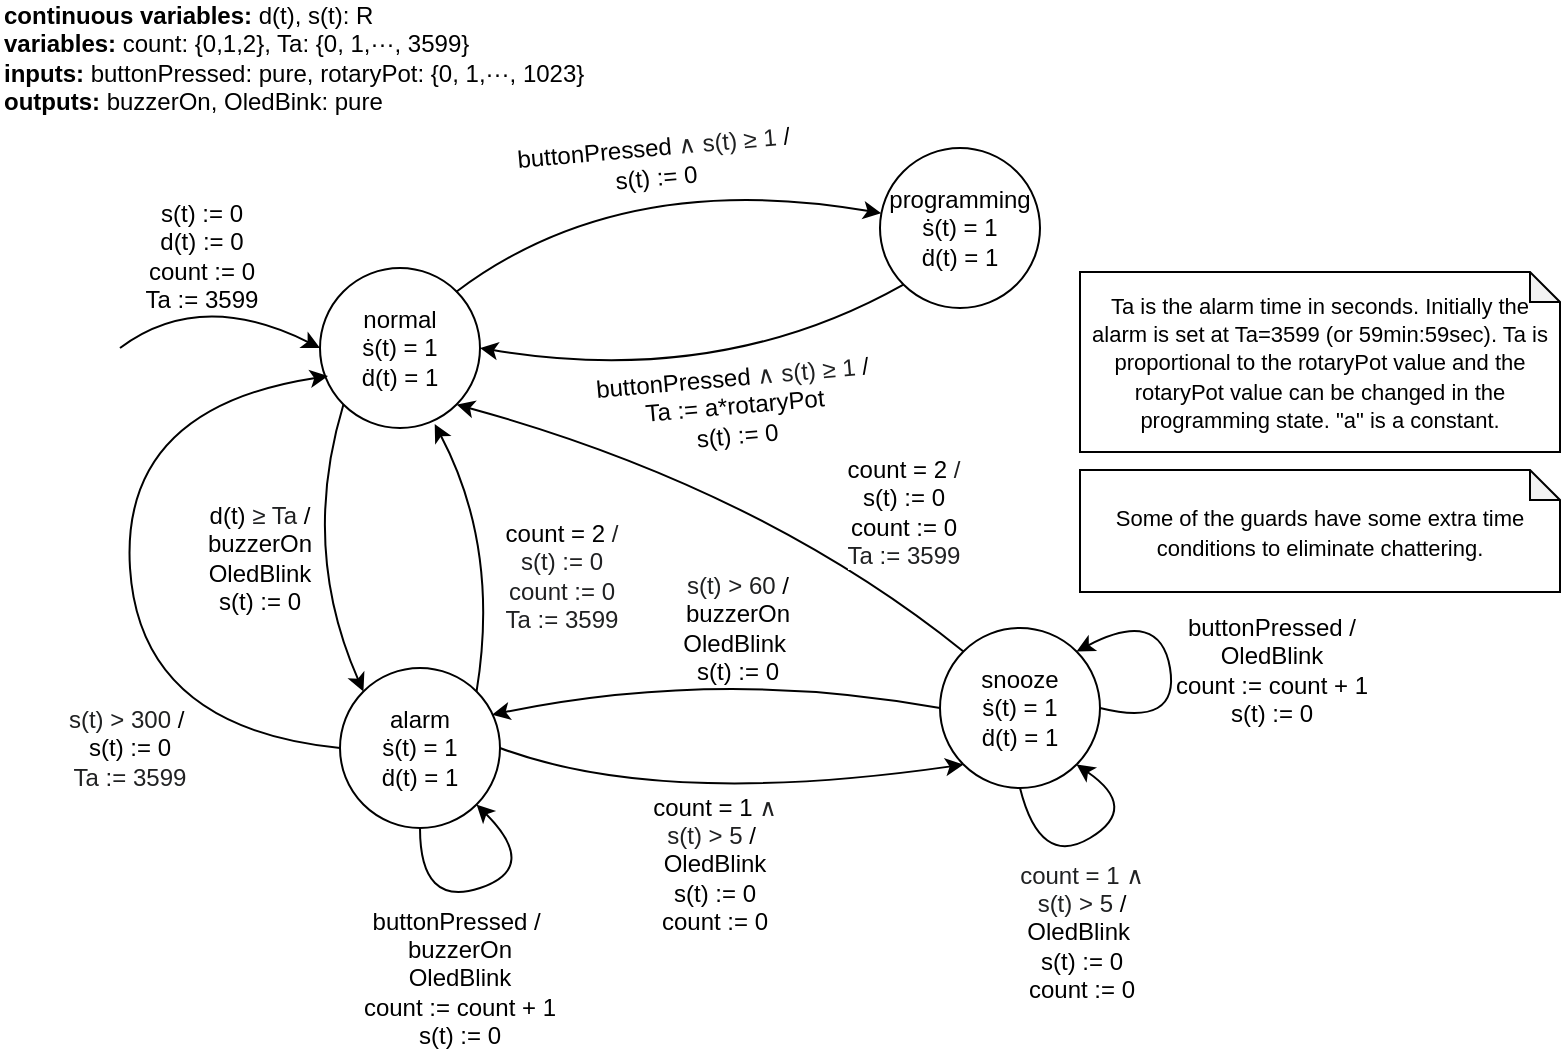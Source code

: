 <mxfile version="14.4.3" type="device"><diagram id="IjbMCOImdOBQMK3eLAUK" name="Page-1"><mxGraphModel dx="782" dy="469" grid="1" gridSize="10" guides="1" tooltips="1" connect="1" arrows="1" fold="1" page="1" pageScale="1" pageWidth="850" pageHeight="1100" math="0" shadow="0"><root><mxCell id="0"/><mxCell id="1" parent="0"/><mxCell id="XYHjrU-lFOrc2Fyfjo15-2" value="normal&lt;br&gt;ṡ(t) = 1&lt;br&gt;ḋ(t) = 1" style="ellipse;whiteSpace=wrap;html=1;aspect=fixed;" parent="1" vertex="1"><mxGeometry x="180" y="160" width="80" height="80" as="geometry"/></mxCell><mxCell id="XYHjrU-lFOrc2Fyfjo15-4" value="" style="endArrow=classic;html=1;entryX=0;entryY=0.5;entryDx=0;entryDy=0;curved=1;" parent="1" target="XYHjrU-lFOrc2Fyfjo15-2" edge="1"><mxGeometry width="50" height="50" relative="1" as="geometry"><mxPoint x="80" y="200" as="sourcePoint"/><mxPoint x="430" y="220" as="targetPoint"/><Array as="points"><mxPoint x="120" y="170"/></Array></mxGeometry></mxCell><mxCell id="XYHjrU-lFOrc2Fyfjo15-5" value="" style="endArrow=classic;html=1;curved=1;entryX=0.008;entryY=0.408;entryDx=0;entryDy=0;entryPerimeter=0;" parent="1" target="XYHjrU-lFOrc2Fyfjo15-6" edge="1"><mxGeometry width="50" height="50" relative="1" as="geometry"><mxPoint x="248" y="172" as="sourcePoint"/><mxPoint x="430" y="220" as="targetPoint"/><Array as="points"><mxPoint x="330" y="110"/></Array></mxGeometry></mxCell><mxCell id="XYHjrU-lFOrc2Fyfjo15-6" value="programming&lt;br&gt;ṡ(t) = 1&lt;br&gt;ḋ(t) = 1" style="ellipse;whiteSpace=wrap;html=1;aspect=fixed;" parent="1" vertex="1"><mxGeometry x="460" y="100" width="80" height="80" as="geometry"/></mxCell><mxCell id="XYHjrU-lFOrc2Fyfjo15-7" value="buttonPressed&amp;nbsp;&lt;span style=&quot;color: rgb(32 , 33 , 34) ; font-family: sans-serif ; background-color: rgb(255 , 255 , 255)&quot;&gt;∧ s(t)&amp;nbsp;&lt;/span&gt;&lt;span style=&quot;color: rgb(32 , 33 , 34) ; font-family: sans-serif&quot;&gt;≥ 1&amp;nbsp;&lt;/span&gt;/ &lt;br&gt;s(t) := 0" style="text;html=1;strokeColor=none;fillColor=none;align=center;verticalAlign=middle;whiteSpace=wrap;rounded=0;rotation=-5;" parent="1" vertex="1"><mxGeometry x="274.87" y="84" width="145.13" height="46" as="geometry"/></mxCell><mxCell id="XYHjrU-lFOrc2Fyfjo15-8" value="" style="endArrow=classic;html=1;entryX=1;entryY=0.5;entryDx=0;entryDy=0;exitX=0;exitY=1;exitDx=0;exitDy=0;curved=1;" parent="1" source="XYHjrU-lFOrc2Fyfjo15-6" target="XYHjrU-lFOrc2Fyfjo15-2" edge="1"><mxGeometry width="50" height="50" relative="1" as="geometry"><mxPoint x="380" y="270" as="sourcePoint"/><mxPoint x="430" y="220" as="targetPoint"/><Array as="points"><mxPoint x="380" y="220"/></Array></mxGeometry></mxCell><mxCell id="XYHjrU-lFOrc2Fyfjo15-11" value="&lt;b&gt;continuous variables: &lt;/b&gt;d(t), s(t): R&lt;br&gt;&lt;b&gt;variables:&lt;/b&gt;&amp;nbsp;count: {0,1,2}, Ta: {0, 1,···, 3599}&lt;br&gt;&lt;b&gt;inputs:&lt;/b&gt;&amp;nbsp;buttonPressed: pure, rotaryPot: {0, 1,···, 1023}&lt;br&gt;&lt;b&gt;outputs:&lt;/b&gt; buzzerOn, OledBink: pure" style="text;html=1;strokeColor=none;fillColor=none;align=left;verticalAlign=middle;whiteSpace=wrap;rounded=0;" parent="1" vertex="1"><mxGeometry x="20" y="30.05" width="300" height="50" as="geometry"/></mxCell><mxCell id="XYHjrU-lFOrc2Fyfjo15-12" value="alarm&lt;br&gt;ṡ(t) = 1&lt;br&gt;ḋ(t) = 1" style="ellipse;whiteSpace=wrap;html=1;aspect=fixed;" parent="1" vertex="1"><mxGeometry x="190" y="360" width="80" height="80" as="geometry"/></mxCell><mxCell id="XYHjrU-lFOrc2Fyfjo15-13" value="" style="endArrow=classic;html=1;exitX=0;exitY=1;exitDx=0;exitDy=0;curved=1;entryX=0;entryY=0;entryDx=0;entryDy=0;" parent="1" source="XYHjrU-lFOrc2Fyfjo15-2" target="XYHjrU-lFOrc2Fyfjo15-12" edge="1"><mxGeometry width="50" height="50" relative="1" as="geometry"><mxPoint x="318" y="320" as="sourcePoint"/><mxPoint x="230" y="350" as="targetPoint"/><Array as="points"><mxPoint x="170" y="300"/></Array></mxGeometry></mxCell><mxCell id="XYHjrU-lFOrc2Fyfjo15-14" value="d(t)&amp;nbsp;&lt;span style=&quot;color: rgb(32 , 33 , 34) ; font-family: sans-serif&quot;&gt;≥ Ta&amp;nbsp;&lt;/span&gt;/&lt;br&gt;buzzerOn&lt;br&gt;OledBlink&lt;br&gt;s(t) := 0" style="text;html=1;strokeColor=none;fillColor=none;align=center;verticalAlign=middle;whiteSpace=wrap;rounded=0;rotation=0;" parent="1" vertex="1"><mxGeometry x="90" y="280" width="120" height="50" as="geometry"/></mxCell><mxCell id="XYHjrU-lFOrc2Fyfjo15-18" value="snooze&lt;br&gt;ṡ(t) = 1&lt;br&gt;ḋ(t) = 1" style="ellipse;whiteSpace=wrap;html=1;aspect=fixed;" parent="1" vertex="1"><mxGeometry x="490" y="340" width="80" height="80" as="geometry"/></mxCell><mxCell id="XYHjrU-lFOrc2Fyfjo15-19" value="" style="endArrow=classic;html=1;exitX=1;exitY=0.5;exitDx=0;exitDy=0;entryX=0;entryY=1;entryDx=0;entryDy=0;curved=1;" parent="1" source="XYHjrU-lFOrc2Fyfjo15-12" target="XYHjrU-lFOrc2Fyfjo15-18" edge="1"><mxGeometry width="50" height="50" relative="1" as="geometry"><mxPoint x="390" y="280" as="sourcePoint"/><mxPoint x="440" y="230" as="targetPoint"/><Array as="points"><mxPoint x="350" y="430"/></Array></mxGeometry></mxCell><mxCell id="XYHjrU-lFOrc2Fyfjo15-21" value="" style="endArrow=classic;html=1;exitX=0;exitY=0;exitDx=0;exitDy=0;entryX=1;entryY=1;entryDx=0;entryDy=0;curved=1;" parent="1" source="XYHjrU-lFOrc2Fyfjo15-18" target="XYHjrU-lFOrc2Fyfjo15-2" edge="1"><mxGeometry width="50" height="50" relative="1" as="geometry"><mxPoint x="390" y="280" as="sourcePoint"/><mxPoint x="440" y="230" as="targetPoint"/><Array as="points"><mxPoint x="400" y="270"/></Array></mxGeometry></mxCell><mxCell id="XYHjrU-lFOrc2Fyfjo15-22" value="count = 1&amp;nbsp;&lt;span style=&quot;color: rgb(32 , 33 , 34) ; font-family: sans-serif ; background-color: rgb(255 , 255 , 255)&quot;&gt;∧&lt;/span&gt;&lt;br&gt;&lt;span style=&quot;background-color: rgb(255 , 255 , 255)&quot;&gt;&lt;font color=&quot;#202122&quot; face=&quot;sans-serif&quot;&gt;s(t) &amp;gt; 5&lt;/font&gt;&lt;/span&gt;&lt;span style=&quot;color: rgb(32 , 33 , 34) ; font-family: sans-serif ; background-color: rgb(255 , 255 , 255)&quot;&gt;&amp;nbsp;&lt;/span&gt;/&amp;nbsp;&lt;br&gt;OledBlink&lt;br&gt;s(t) := 0&lt;br&gt;count := 0" style="text;html=1;strokeColor=none;fillColor=none;align=center;verticalAlign=middle;whiteSpace=wrap;rounded=0;rotation=0;" parent="1" vertex="1"><mxGeometry x="335" y="430" width="85" height="56" as="geometry"/></mxCell><mxCell id="XYHjrU-lFOrc2Fyfjo15-29" value="&lt;span style=&quot;background-color: rgb(255 , 255 , 255)&quot;&gt;&lt;font color=&quot;#202122&quot; face=&quot;sans-serif&quot;&gt;s(t) &amp;gt; 300&lt;/font&gt;&lt;/span&gt;&lt;span style=&quot;color: rgb(32 , 33 , 34) ; font-family: sans-serif ; background-color: rgb(255 , 255 , 255)&quot;&gt;&amp;nbsp;&lt;/span&gt;/&amp;nbsp;&lt;br&gt;s(t) := 0&lt;br&gt;&lt;span style=&quot;color: rgb(32 , 33 , 34) ; font-family: sans-serif ; background-color: rgb(255 , 255 , 255)&quot;&gt;Ta := 3599&lt;/span&gt;" style="text;html=1;strokeColor=none;fillColor=none;align=center;verticalAlign=middle;whiteSpace=wrap;rounded=0;" parent="1" vertex="1"><mxGeometry x="40" y="375" width="90" height="50" as="geometry"/></mxCell><mxCell id="XYHjrU-lFOrc2Fyfjo15-31" value="" style="endArrow=classic;html=1;entryX=0.717;entryY=0.975;entryDx=0;entryDy=0;exitX=1;exitY=0;exitDx=0;exitDy=0;curved=1;entryPerimeter=0;" parent="1" source="XYHjrU-lFOrc2Fyfjo15-12" target="XYHjrU-lFOrc2Fyfjo15-2" edge="1"><mxGeometry width="50" height="50" relative="1" as="geometry"><mxPoint x="250" y="370" as="sourcePoint"/><mxPoint x="300" y="320" as="targetPoint"/><Array as="points"><mxPoint x="270" y="300"/></Array></mxGeometry></mxCell><mxCell id="XYHjrU-lFOrc2Fyfjo15-32" value="&lt;font style=&quot;font-size: 12px&quot;&gt;count = 2&amp;nbsp;&lt;/font&gt;&lt;span style=&quot;color: rgb(32 , 33 , 34) ; font-family: sans-serif ; background-color: rgb(255 , 255 , 255)&quot;&gt;&lt;font style=&quot;font-size: 12px&quot;&gt;/&lt;br&gt;s(t) := 0&lt;br&gt;count := 0&lt;br&gt;&lt;/font&gt;Ta := 3599&lt;br&gt;&lt;/span&gt;" style="text;html=1;strokeColor=none;fillColor=none;align=center;verticalAlign=middle;whiteSpace=wrap;rounded=0;" parent="1" vertex="1"><mxGeometry x="241" y="280" width="120" height="67" as="geometry"/></mxCell><mxCell id="XYHjrU-lFOrc2Fyfjo15-33" value="&lt;font style=&quot;font-size: 12px&quot;&gt;count = 2&amp;nbsp;&lt;span style=&quot;color: rgb(32 , 33 , 34) ; font-family: sans-serif ; background-color: rgb(255 , 255 , 255)&quot;&gt;/&lt;br&gt;&lt;/span&gt;s(t) := 0&lt;br&gt;count := 0&lt;br&gt;&lt;/font&gt;&lt;span style=&quot;color: rgb(32 , 33 , 34) ; font-family: sans-serif ; background-color: rgb(255 , 255 , 255)&quot;&gt;Ta := 3599&lt;br&gt;&lt;/span&gt;" style="text;html=1;strokeColor=none;fillColor=none;align=center;verticalAlign=middle;whiteSpace=wrap;rounded=0;" parent="1" vertex="1"><mxGeometry x="412" y="247" width="120" height="69" as="geometry"/></mxCell><mxCell id="XYHjrU-lFOrc2Fyfjo15-36" value="buttonPressed&amp;nbsp;&lt;span style=&quot;color: rgb(32 , 33 , 34) ; font-family: sans-serif ; background-color: rgb(255 , 255 , 255)&quot;&gt;∧ s(t)&amp;nbsp;&lt;/span&gt;&lt;span style=&quot;color: rgb(32 , 33 , 34) ; font-family: sans-serif&quot;&gt;≥ 1&amp;nbsp;&lt;/span&gt;/ &lt;br&gt;Ta := a*rotaryPot&lt;br&gt;s(t) := 0" style="text;html=1;strokeColor=none;fillColor=none;align=center;verticalAlign=middle;whiteSpace=wrap;rounded=0;rotation=-5;" parent="1" vertex="1"><mxGeometry x="315" y="206" width="145" height="46" as="geometry"/></mxCell><mxCell id="XYHjrU-lFOrc2Fyfjo15-37" value="s(t) := 0&lt;br&gt;d(t) := 0&lt;br&gt;count := 0&lt;br&gt;Ta := 3599" style="text;html=1;strokeColor=none;fillColor=none;align=center;verticalAlign=middle;whiteSpace=wrap;rounded=0;" parent="1" vertex="1"><mxGeometry x="71" y="124" width="100" height="60" as="geometry"/></mxCell><mxCell id="4p7vdNT_GW2gimL6n5aM-3" value="" style="endArrow=classic;html=1;exitX=0.5;exitY=1;exitDx=0;exitDy=0;curved=1;entryX=1;entryY=1;entryDx=0;entryDy=0;" parent="1" source="XYHjrU-lFOrc2Fyfjo15-12" target="XYHjrU-lFOrc2Fyfjo15-12" edge="1"><mxGeometry width="50" height="50" relative="1" as="geometry"><mxPoint x="240" y="490" as="sourcePoint"/><mxPoint x="290" y="440" as="targetPoint"/><Array as="points"><mxPoint x="230" y="480"/><mxPoint x="290" y="460"/></Array></mxGeometry></mxCell><mxCell id="4p7vdNT_GW2gimL6n5aM-4" value="buttonPressed&amp;nbsp;/&amp;nbsp;&lt;br&gt;buzzerOn&lt;br&gt;OledBlink&lt;br&gt;count := count + 1&lt;br&gt;s(t) := 0" style="text;html=1;strokeColor=none;fillColor=none;align=center;verticalAlign=middle;whiteSpace=wrap;rounded=0;" parent="1" vertex="1"><mxGeometry x="200" y="480" width="100" height="70" as="geometry"/></mxCell><mxCell id="4p7vdNT_GW2gimL6n5aM-5" value="" style="endArrow=classic;html=1;exitX=1;exitY=0.5;exitDx=0;exitDy=0;curved=1;entryX=1;entryY=0;entryDx=0;entryDy=0;" parent="1" source="XYHjrU-lFOrc2Fyfjo15-18" target="XYHjrU-lFOrc2Fyfjo15-18" edge="1"><mxGeometry width="50" height="50" relative="1" as="geometry"><mxPoint x="590" y="382" as="sourcePoint"/><mxPoint x="618.284" y="370.284" as="targetPoint"/><Array as="points"><mxPoint x="610" y="390"/><mxPoint x="600" y="330"/></Array></mxGeometry></mxCell><mxCell id="4p7vdNT_GW2gimL6n5aM-6" value="buttonPressed&amp;nbsp;/&lt;br&gt;OledBlink&lt;br&gt;count := count + 1&lt;br&gt;s(t) := 0" style="text;html=1;strokeColor=none;fillColor=none;align=center;verticalAlign=middle;whiteSpace=wrap;rounded=0;" parent="1" vertex="1"><mxGeometry x="606" y="331" width="100" height="60" as="geometry"/></mxCell><mxCell id="4p7vdNT_GW2gimL6n5aM-13" value="&lt;span style=&quot;font-size: 11px&quot;&gt;Ta is the alarm time in seconds. Initially the alarm is set at Ta=3599 (or 59min:59sec). Ta is proportional to the rotaryPot value and the rotaryPot value can be changed in the programming state. &quot;a&quot; is a constant.&lt;/span&gt;" style="shape=note;whiteSpace=wrap;html=1;backgroundOutline=1;darkOpacity=0.05;size=15;" parent="1" vertex="1"><mxGeometry x="560" y="162" width="240" height="90" as="geometry"/></mxCell><mxCell id="4p7vdNT_GW2gimL6n5aM-14" value="&lt;span style=&quot;font-size: 11px&quot;&gt;Some of the guards have some extra time conditions to eliminate chattering.&lt;/span&gt;" style="shape=note;whiteSpace=wrap;html=1;backgroundOutline=1;darkOpacity=0.05;size=15;" parent="1" vertex="1"><mxGeometry x="560" y="261" width="240" height="61" as="geometry"/></mxCell><mxCell id="SgESLzpVoRarVKRaeJeR-1" value="" style="endArrow=classic;html=1;entryX=0.05;entryY=0.675;entryDx=0;entryDy=0;entryPerimeter=0;exitX=0;exitY=0.5;exitDx=0;exitDy=0;curved=1;" parent="1" source="XYHjrU-lFOrc2Fyfjo15-12" target="XYHjrU-lFOrc2Fyfjo15-2" edge="1"><mxGeometry width="50" height="50" relative="1" as="geometry"><mxPoint x="40" y="308.5" as="sourcePoint"/><mxPoint x="90" y="258.5" as="targetPoint"/><Array as="points"><mxPoint x="90" y="390"/><mxPoint x="80" y="230"/></Array></mxGeometry></mxCell><mxCell id="SgESLzpVoRarVKRaeJeR-2" value="" style="endArrow=classic;html=1;entryX=0.95;entryY=0.292;entryDx=0;entryDy=0;entryPerimeter=0;exitX=0;exitY=0.5;exitDx=0;exitDy=0;curved=1;" parent="1" source="XYHjrU-lFOrc2Fyfjo15-18" target="XYHjrU-lFOrc2Fyfjo15-12" edge="1"><mxGeometry width="50" height="50" relative="1" as="geometry"><mxPoint x="390" y="410" as="sourcePoint"/><mxPoint x="440" y="360" as="targetPoint"/><Array as="points"><mxPoint x="380" y="360"/></Array></mxGeometry></mxCell><mxCell id="SgESLzpVoRarVKRaeJeR-3" value="&lt;span style=&quot;background-color: rgb(255 , 255 , 255)&quot;&gt;&lt;font color=&quot;#202122&quot; face=&quot;sans-serif&quot;&gt;s(t) &amp;gt; 60&lt;/font&gt;&lt;/span&gt;&lt;span style=&quot;color: rgb(32 , 33 , 34) ; font-family: sans-serif ; background-color: rgb(255 , 255 , 255)&quot;&gt;&amp;nbsp;&lt;/span&gt;/&lt;br&gt;buzzerOn&lt;br&gt;OledBlink&amp;nbsp;&lt;br&gt;s(t) := 0" style="text;html=1;strokeColor=none;fillColor=none;align=center;verticalAlign=middle;whiteSpace=wrap;rounded=0;" parent="1" vertex="1"><mxGeometry x="344" y="305" width="90" height="69" as="geometry"/></mxCell><mxCell id="Az6z1LGXZKPMXFQ0W_x0-2" value="" style="endArrow=classic;html=1;exitX=0.5;exitY=1;exitDx=0;exitDy=0;curved=1;entryX=1;entryY=1;entryDx=0;entryDy=0;" parent="1" source="XYHjrU-lFOrc2Fyfjo15-18" target="XYHjrU-lFOrc2Fyfjo15-18" edge="1"><mxGeometry width="50" height="50" relative="1" as="geometry"><mxPoint x="551.72" y="470" as="sourcePoint"/><mxPoint x="540.004" y="441.716" as="targetPoint"/><Array as="points"><mxPoint x="540" y="460"/><mxPoint x="590" y="430"/></Array></mxGeometry></mxCell><mxCell id="Az6z1LGXZKPMXFQ0W_x0-3" value="&lt;span style=&quot;color: rgb(32 , 33 , 34) ; font-family: sans-serif ; background-color: rgb(255 , 255 , 255)&quot;&gt;count = 1&amp;nbsp;&lt;/span&gt;&lt;span style=&quot;color: rgb(32 , 33 , 34) ; font-family: sans-serif ; background-color: rgb(255 , 255 , 255)&quot;&gt;∧&lt;/span&gt;&lt;br&gt;&lt;span style=&quot;background-color: rgb(255 , 255 , 255)&quot;&gt;&lt;font color=&quot;#202122&quot; face=&quot;sans-serif&quot;&gt;s(t) &amp;gt; 5&lt;/font&gt;&lt;/span&gt;&lt;span style=&quot;color: rgb(32 , 33 , 34) ; font-family: sans-serif ; background-color: rgb(255 , 255 , 255)&quot;&gt;&amp;nbsp;&lt;/span&gt;/&lt;br&gt;OledBlink&amp;nbsp;&lt;br&gt;s(t) := 0&lt;br&gt;count := 0" style="text;html=1;strokeColor=none;fillColor=none;align=center;verticalAlign=middle;whiteSpace=wrap;rounded=0;" parent="1" vertex="1"><mxGeometry x="516" y="452" width="90" height="80" as="geometry"/></mxCell></root></mxGraphModel></diagram></mxfile>